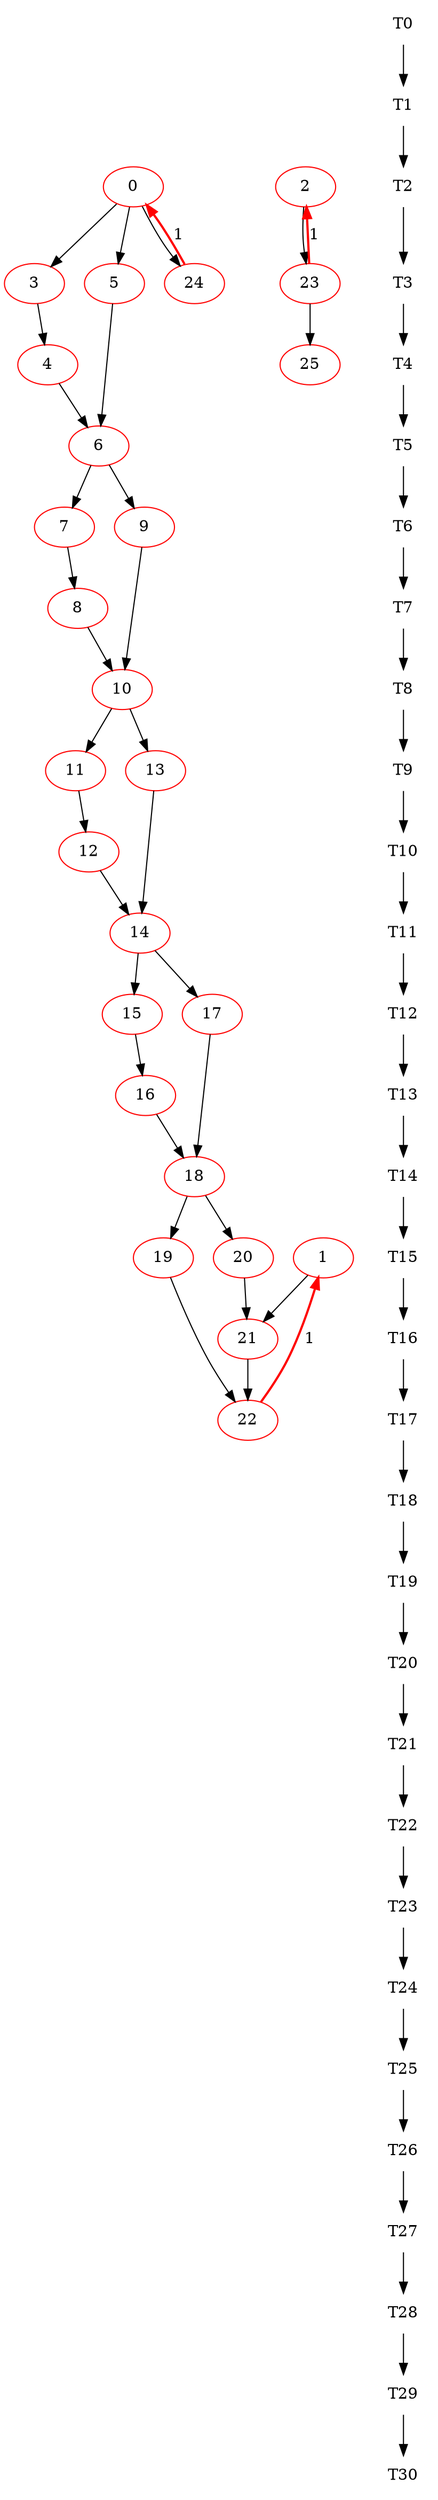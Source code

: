 digraph current { 
{
0 [color=red ];

1 [color=red ];

2 [color=red ];

3 [color=red ];

4 [color=red ];

5 [color=red ];

6 [color=red ];

7 [color=red ];

8 [color=red ];

9 [color=red ];

10 [color=red ];

11 [color=red ];

12 [color=red ];

13 [color=red ];

14 [color=red ];

15 [color=red ];

16 [color=red ];

17 [color=red ];

18 [color=red ];

19 [color=red ];

20 [color=red ];

21 [color=red ];

22 [color=red ];

23 [color=red ];

24 [color=red ];

25 [color=red ];
24 -> 0 [style=bold, color=red, label=1] 
22 -> 1 [style=bold, color=red, label=1] 
23 -> 2 [style=bold, color=red, label=1] 
0 -> 3
3 -> 4
0 -> 5
4 -> 6
5 -> 6
6 -> 7
7 -> 8
6 -> 9
8 -> 10
9 -> 10
10 -> 11
11 -> 12
10 -> 13
12 -> 14
13 -> 14
14 -> 15
15 -> 16
14 -> 17
16 -> 18
17 -> 18
18 -> 19
18 -> 20
20 -> 21
1 -> 21
21 -> 22
19 -> 22
2 -> 23
0 -> 24
23 -> 25

}

{
 node [shape=plaintext]; 
 T0  -> T1 -> T2 -> T3 -> T4 -> T5 -> T6 -> T7 -> T8 -> T9 -> T10 -> T11 -> T12 -> T13 -> T14 -> T15 -> T16 -> T17 -> T18 -> T19 -> T20 -> T21 -> T22 -> T23 -> T24 -> T25 -> T26 -> T27 -> T28 -> T29 -> T30;
}{ rank = source; 
T0;
 }; 
{ rank = same; 

 }; 
{ rank = same; 

 }; 
{ rank = same; 
0; 2; T2;
 }; 
{ rank = same; 
3; 5; 23; 24; T3;
 }; 
{ rank = same; 
4; 25; T4;
 }; 
{ rank = same; 
6; T5;
 }; 
{ rank = same; 
7; 9; T6;
 }; 
{ rank = same; 
8; T7;
 }; 
{ rank = same; 
10; T8;
 }; 
{ rank = same; 
11; 13; T9;
 }; 
{ rank = same; 
12; T10;
 }; 
{ rank = same; 
14; T11;
 }; 
{ rank = same; 
15; 17; T12;
 }; 
{ rank = same; 
16; T13;
 }; 
{ rank = same; 
18; T14;
 }; 
{ rank = same; 
1; 19; 20; T15;
 }; 
{ rank = same; 
21; T16;
 }; 
{ rank = same; 
22; T17;
 }; 
{ rank = same; 

 }; 
{ rank = same; 

 }; 
{ rank = same; 

 }; 
{ rank = same; 

 }; 
{ rank = same; 

 }; 
{ rank = same; 

 }; 
{ rank = same; 

 }; 
{ rank = same; 

 }; 
{ rank = same; 

 }; 
{ rank = same; 

 }; 
{ rank = same; 

 }; 
{ rank = same; 

 }; 
{ rank = same; 

 }; 

}